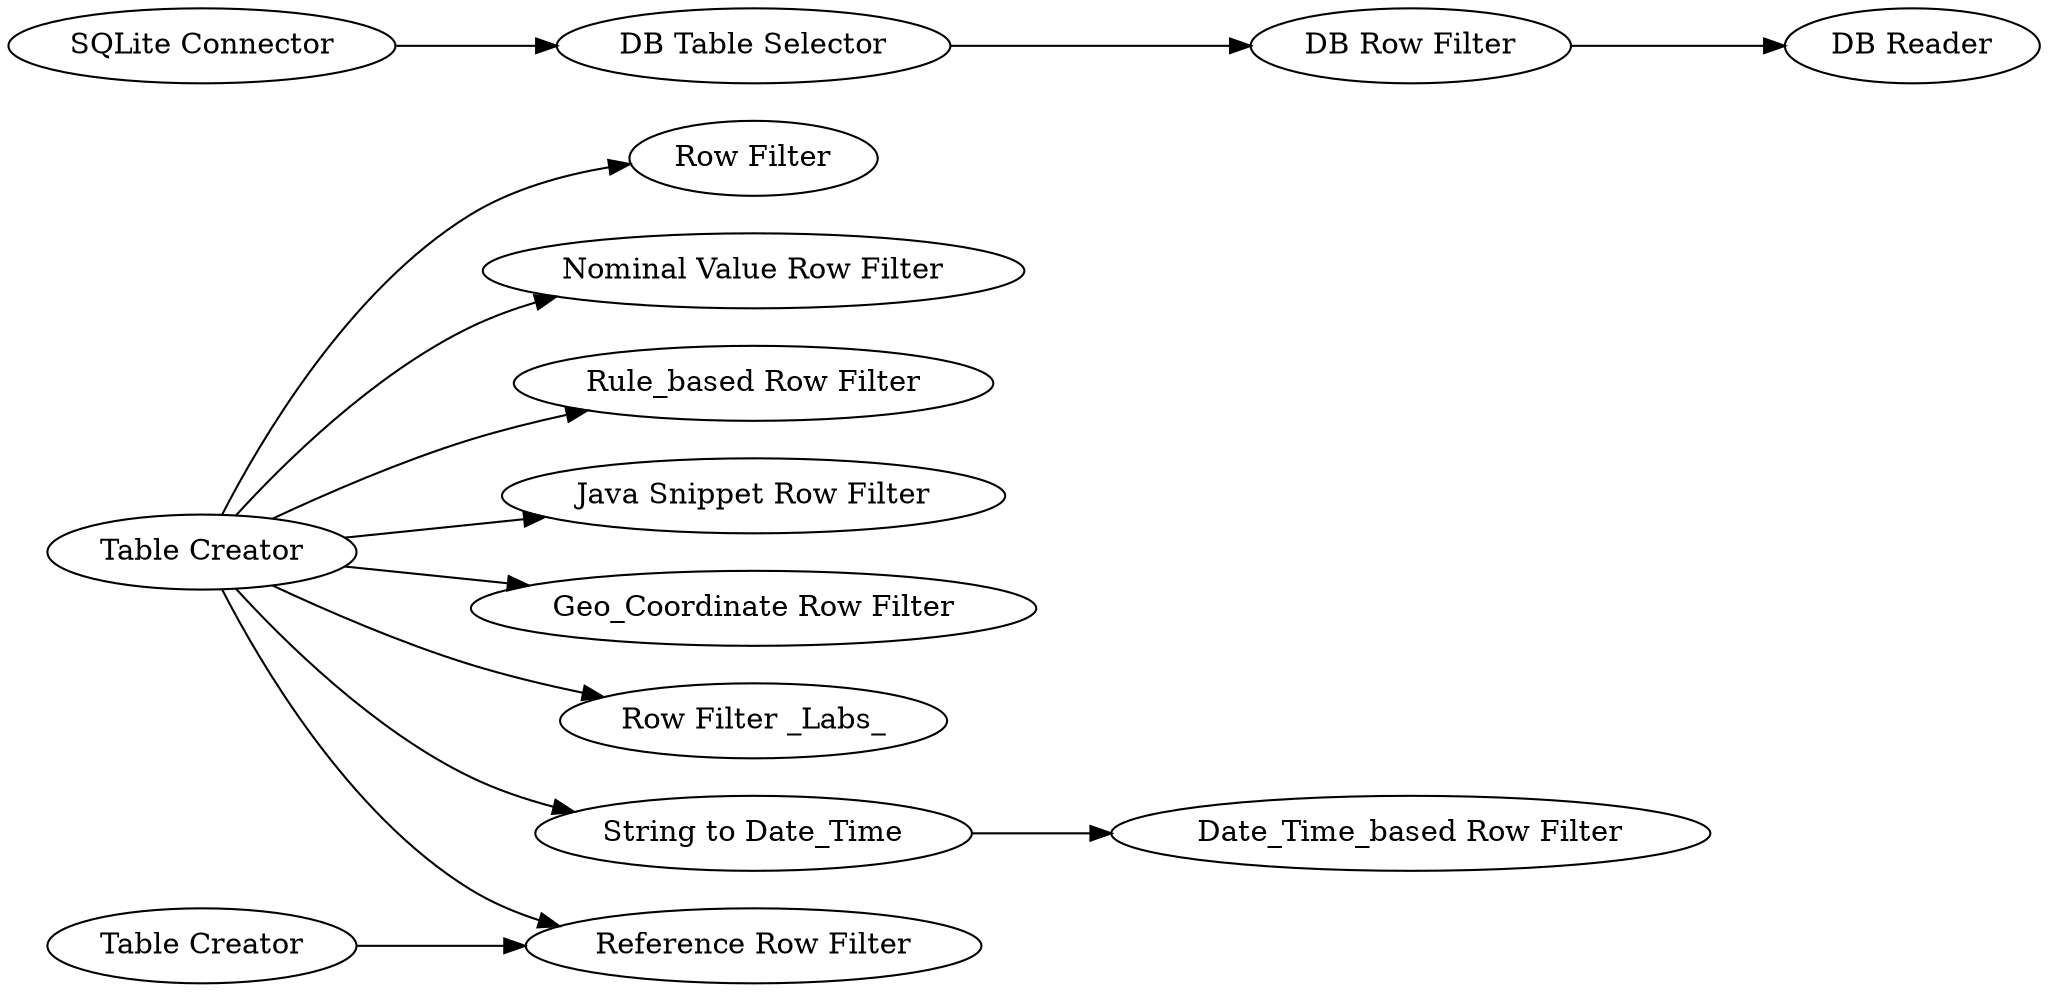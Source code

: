 digraph {
	10 [label="Table Creator"]
	11 [label="Row Filter"]
	12 [label="Nominal Value Row Filter"]
	13 [label="Rule_based Row Filter"]
	14 [label="Java Snippet Row Filter"]
	15 [label="Table Creator"]
	16 [label="Reference Row Filter"]
	26 [label="Geo_Coordinate Row Filter"]
	27 [label="SQLite Connector"]
	28 [label="DB Table Selector"]
	29 [label="DB Row Filter"]
	30 [label="DB Reader"]
	33 [label="Row Filter _Labs_"]
	34 [label="Date_Time_based Row Filter"]
	35 [label="String to Date_Time"]
	10 -> 11
	10 -> 14
	10 -> 12
	10 -> 13
	10 -> 35
	10 -> 33
	10 -> 26
	10 -> 16
	15 -> 16
	27 -> 28
	28 -> 29
	29 -> 30
	35 -> 34
	rankdir=LR
}
